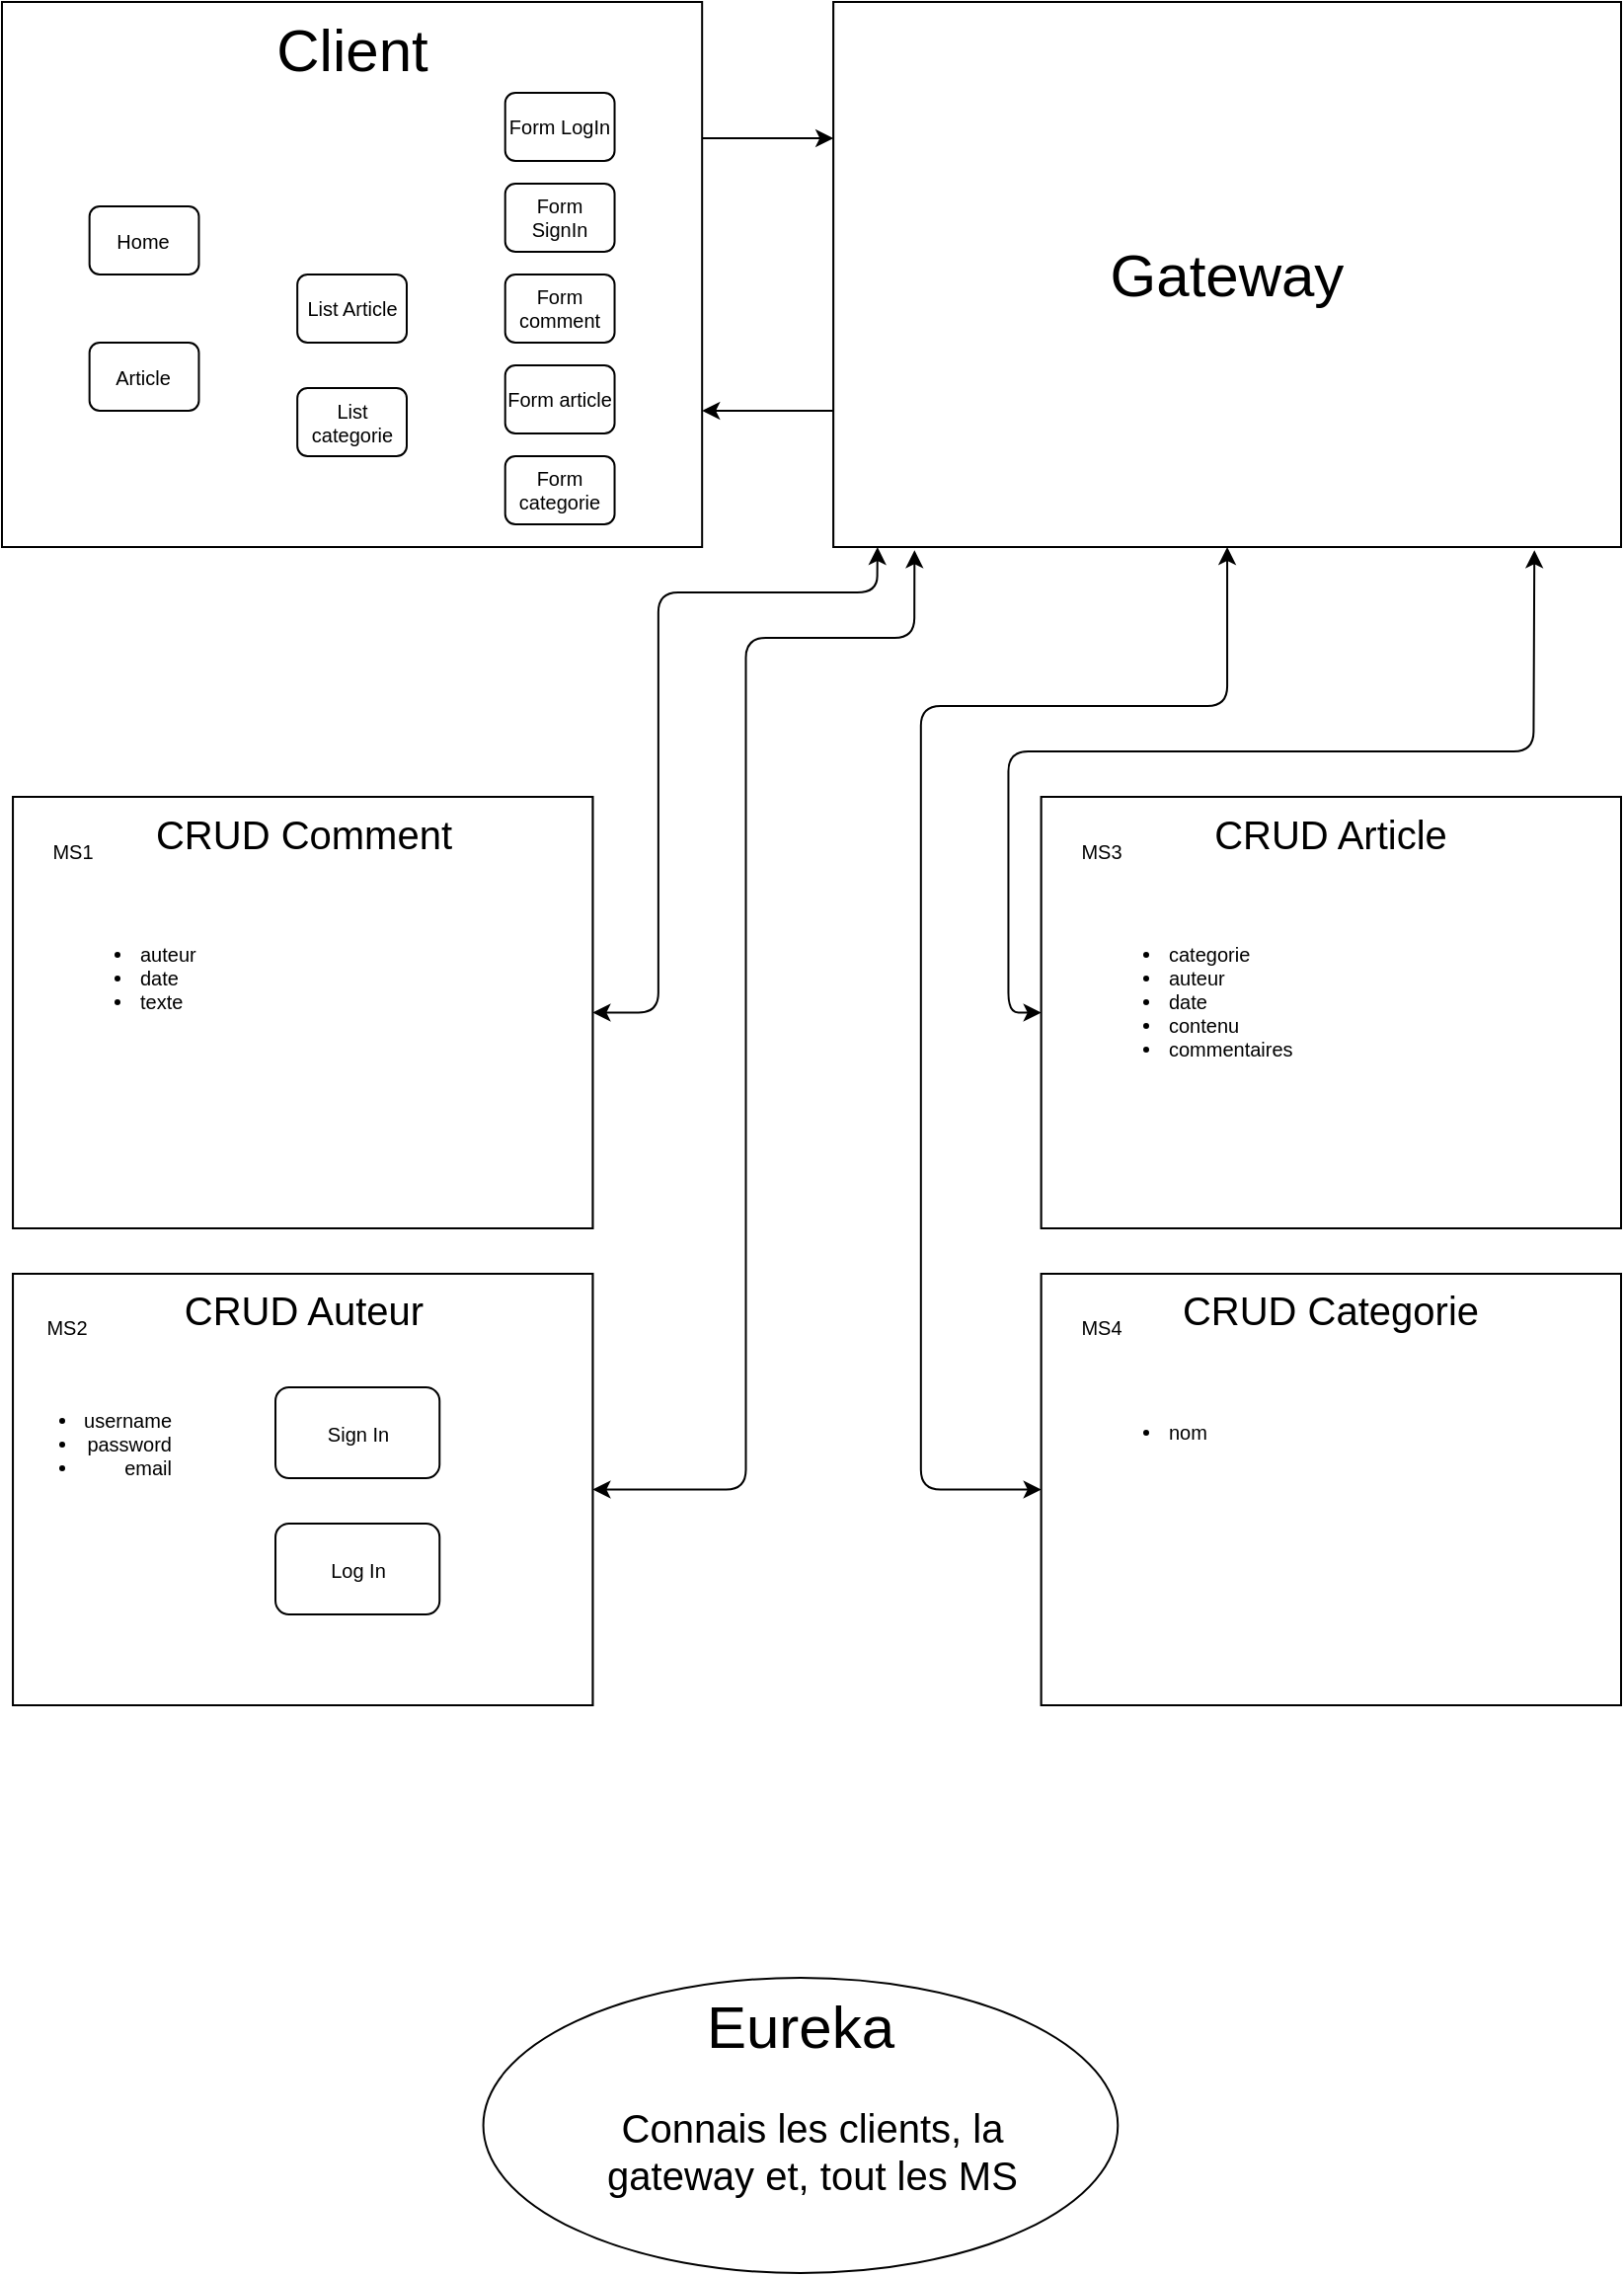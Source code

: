 <mxfile version="12.5.8" type="device"><diagram id="Ywtt9zubyfKqhnD61YJD" name="Page-1"><mxGraphModel dx="1038" dy="499" grid="1" gridSize="10" guides="1" tooltips="1" connect="1" arrows="1" fold="1" page="1" pageScale="1" pageWidth="827" pageHeight="1169" math="0" shadow="0"><root><mxCell id="0"/><mxCell id="1" parent="0"/><mxCell id="BPDgwRvZ99J0lKDmCnsb-63" value="" style="group" vertex="1" connectable="0" parent="1"><mxGeometry y="10" width="820" height="1150" as="geometry"/></mxCell><mxCell id="BPDgwRvZ99J0lKDmCnsb-19" value="" style="group;" vertex="1" connectable="0" parent="BPDgwRvZ99J0lKDmCnsb-63"><mxGeometry width="354.595" height="276.0" as="geometry"/></mxCell><mxCell id="BPDgwRvZ99J0lKDmCnsb-1" value="Client" style="rounded=0;whiteSpace=wrap;html=1;verticalAlign=top;fontSize=30;" vertex="1" parent="BPDgwRvZ99J0lKDmCnsb-19"><mxGeometry width="354.595" height="276.0" as="geometry"/></mxCell><mxCell id="BPDgwRvZ99J0lKDmCnsb-3" value="Home" style="rounded=1;whiteSpace=wrap;html=1;fontSize=10;" vertex="1" parent="BPDgwRvZ99J0lKDmCnsb-19"><mxGeometry x="44.324" y="103.5" width="55.405" height="34.5" as="geometry"/></mxCell><mxCell id="BPDgwRvZ99J0lKDmCnsb-4" value="List categorie" style="rounded=1;whiteSpace=wrap;html=1;fontSize=10;" vertex="1" parent="BPDgwRvZ99J0lKDmCnsb-19"><mxGeometry x="149.595" y="195.5" width="55.405" height="34.5" as="geometry"/></mxCell><mxCell id="BPDgwRvZ99J0lKDmCnsb-5" value="List Article" style="rounded=1;whiteSpace=wrap;html=1;fontSize=10;" vertex="1" parent="BPDgwRvZ99J0lKDmCnsb-19"><mxGeometry x="149.595" y="138.0" width="55.405" height="34.5" as="geometry"/></mxCell><mxCell id="BPDgwRvZ99J0lKDmCnsb-6" value="Article" style="rounded=1;whiteSpace=wrap;html=1;fontSize=10;" vertex="1" parent="BPDgwRvZ99J0lKDmCnsb-19"><mxGeometry x="44.324" y="172.5" width="55.405" height="34.5" as="geometry"/></mxCell><mxCell id="BPDgwRvZ99J0lKDmCnsb-7" value="Form comment" style="rounded=1;whiteSpace=wrap;html=1;fontSize=10;" vertex="1" parent="BPDgwRvZ99J0lKDmCnsb-19"><mxGeometry x="254.865" y="138.0" width="55.405" height="34.5" as="geometry"/></mxCell><mxCell id="BPDgwRvZ99J0lKDmCnsb-8" value="Form article" style="rounded=1;whiteSpace=wrap;html=1;fontSize=10;" vertex="1" parent="BPDgwRvZ99J0lKDmCnsb-19"><mxGeometry x="254.865" y="184.0" width="55.405" height="34.5" as="geometry"/></mxCell><mxCell id="BPDgwRvZ99J0lKDmCnsb-9" value="Form SignIn" style="rounded=1;whiteSpace=wrap;html=1;fontSize=10;" vertex="1" parent="BPDgwRvZ99J0lKDmCnsb-19"><mxGeometry x="254.865" y="92.0" width="55.405" height="34.5" as="geometry"/></mxCell><mxCell id="BPDgwRvZ99J0lKDmCnsb-10" value="Form LogIn" style="rounded=1;whiteSpace=wrap;html=1;fontSize=10;" vertex="1" parent="BPDgwRvZ99J0lKDmCnsb-19"><mxGeometry x="254.865" y="46.0" width="55.405" height="34.5" as="geometry"/></mxCell><mxCell id="BPDgwRvZ99J0lKDmCnsb-11" value="Form categorie" style="rounded=1;whiteSpace=wrap;html=1;fontSize=10;" vertex="1" parent="BPDgwRvZ99J0lKDmCnsb-19"><mxGeometry x="254.865" y="230.0" width="55.405" height="34.5" as="geometry"/></mxCell><mxCell id="BPDgwRvZ99J0lKDmCnsb-22" value="" style="group;fillColor=#f5f5f5;strokeColor=#666666;fontColor=#333333;" vertex="1" connectable="0" parent="BPDgwRvZ99J0lKDmCnsb-63"><mxGeometry x="421.081" width="398.919" height="276.0" as="geometry"/></mxCell><mxCell id="BPDgwRvZ99J0lKDmCnsb-20" value="&lt;font style=&quot;font-size: 30px&quot;&gt;Gateway&lt;/font&gt;" style="rounded=0;whiteSpace=wrap;html=1;fontSize=10;" vertex="1" parent="BPDgwRvZ99J0lKDmCnsb-22"><mxGeometry width="398.919" height="276.0" as="geometry"/></mxCell><mxCell id="BPDgwRvZ99J0lKDmCnsb-49" value="" style="group;fillColor=#f5f5f5;strokeColor=#666666;fontColor=#333333;" vertex="1" connectable="0" parent="BPDgwRvZ99J0lKDmCnsb-63"><mxGeometry x="526.351" y="644" width="293.649" height="218.5" as="geometry"/></mxCell><mxCell id="BPDgwRvZ99J0lKDmCnsb-44" value="" style="group" vertex="1" connectable="0" parent="BPDgwRvZ99J0lKDmCnsb-49"><mxGeometry width="293.649" height="218.5" as="geometry"/></mxCell><mxCell id="BPDgwRvZ99J0lKDmCnsb-45" value="" style="group" vertex="1" connectable="0" parent="BPDgwRvZ99J0lKDmCnsb-44"><mxGeometry width="293.649" height="218.5" as="geometry"/></mxCell><mxCell id="BPDgwRvZ99J0lKDmCnsb-46" value="CRUD Categorie" style="rounded=0;whiteSpace=wrap;html=1;fontSize=20;verticalAlign=top;" vertex="1" parent="BPDgwRvZ99J0lKDmCnsb-45"><mxGeometry width="293.649" height="218.5" as="geometry"/></mxCell><mxCell id="BPDgwRvZ99J0lKDmCnsb-47" value="&lt;font style=&quot;font-size: 10px&quot;&gt;MS4&lt;/font&gt;" style="text;html=1;strokeColor=none;fillColor=none;align=center;verticalAlign=middle;whiteSpace=wrap;rounded=0;fontSize=20;" vertex="1" parent="BPDgwRvZ99J0lKDmCnsb-45"><mxGeometry x="8.865" y="11.5" width="44.324" height="23.0" as="geometry"/></mxCell><mxCell id="BPDgwRvZ99J0lKDmCnsb-48" value="&lt;ul style=&quot;font-size: 10px&quot;&gt;&lt;li style=&quot;font-size: 10px&quot;&gt;nom&lt;/li&gt;&lt;/ul&gt;" style="text;html=1;strokeColor=none;fillColor=none;align=left;verticalAlign=top;whiteSpace=wrap;rounded=0;fontSize=10;" vertex="1" parent="BPDgwRvZ99J0lKDmCnsb-45"><mxGeometry x="22.162" y="57.5" width="249.324" height="149.5" as="geometry"/></mxCell><mxCell id="BPDgwRvZ99J0lKDmCnsb-50" value="" style="group;" vertex="1" connectable="0" parent="BPDgwRvZ99J0lKDmCnsb-63"><mxGeometry x="526.351" y="402.5" width="293.649" height="218.5" as="geometry"/></mxCell><mxCell id="BPDgwRvZ99J0lKDmCnsb-43" value="" style="group;fillColor=#f5f5f5;strokeColor=#666666;fontColor=#333333;" vertex="1" connectable="0" parent="BPDgwRvZ99J0lKDmCnsb-50"><mxGeometry width="293.649" height="218.5" as="geometry"/></mxCell><mxCell id="BPDgwRvZ99J0lKDmCnsb-39" value="" style="group" vertex="1" connectable="0" parent="BPDgwRvZ99J0lKDmCnsb-43"><mxGeometry width="293.649" height="218.5" as="geometry"/></mxCell><mxCell id="BPDgwRvZ99J0lKDmCnsb-40" value="CRUD Article" style="rounded=0;whiteSpace=wrap;html=1;fontSize=20;verticalAlign=top;" vertex="1" parent="BPDgwRvZ99J0lKDmCnsb-39"><mxGeometry width="293.649" height="218.5" as="geometry"/></mxCell><mxCell id="BPDgwRvZ99J0lKDmCnsb-41" value="&lt;font style=&quot;font-size: 10px&quot;&gt;MS3&lt;/font&gt;" style="text;html=1;strokeColor=none;fillColor=none;align=center;verticalAlign=middle;whiteSpace=wrap;rounded=0;fontSize=20;" vertex="1" parent="BPDgwRvZ99J0lKDmCnsb-39"><mxGeometry x="8.865" y="11.5" width="44.324" height="23.0" as="geometry"/></mxCell><mxCell id="BPDgwRvZ99J0lKDmCnsb-42" value="&lt;ul style=&quot;font-size: 10px&quot;&gt;&lt;li style=&quot;font-size: 10px&quot;&gt;categorie&lt;/li&gt;&lt;li style=&quot;font-size: 10px&quot;&gt;auteur&lt;/li&gt;&lt;li style=&quot;font-size: 10px&quot;&gt;date&lt;/li&gt;&lt;li style=&quot;font-size: 10px&quot;&gt;contenu&lt;/li&gt;&lt;li style=&quot;font-size: 10px&quot;&gt;commentaires&lt;/li&gt;&lt;/ul&gt;" style="text;html=1;strokeColor=none;fillColor=none;align=left;verticalAlign=top;whiteSpace=wrap;rounded=0;fontSize=10;" vertex="1" parent="BPDgwRvZ99J0lKDmCnsb-39"><mxGeometry x="22.162" y="57.5" width="249.324" height="149.5" as="geometry"/></mxCell><mxCell id="BPDgwRvZ99J0lKDmCnsb-51" value="" style="group;fillColor=#f5f5f5;strokeColor=#666666;fontColor=#333333;" vertex="1" connectable="0" parent="BPDgwRvZ99J0lKDmCnsb-63"><mxGeometry x="5.541" y="644" width="293.649" height="218.5" as="geometry"/></mxCell><mxCell id="BPDgwRvZ99J0lKDmCnsb-31" value="" style="group" vertex="1" connectable="0" parent="BPDgwRvZ99J0lKDmCnsb-51"><mxGeometry width="293.649" height="218.5" as="geometry"/></mxCell><mxCell id="BPDgwRvZ99J0lKDmCnsb-26" value="CRUD Auteur" style="rounded=0;whiteSpace=wrap;html=1;fontSize=20;verticalAlign=top;" vertex="1" parent="BPDgwRvZ99J0lKDmCnsb-31"><mxGeometry width="293.649" height="218.5" as="geometry"/></mxCell><mxCell id="BPDgwRvZ99J0lKDmCnsb-27" value="&lt;font style=&quot;font-size: 10px&quot;&gt;MS2&lt;/font&gt;" style="text;html=1;strokeColor=none;fillColor=none;align=center;verticalAlign=middle;whiteSpace=wrap;rounded=0;fontSize=20;" vertex="1" parent="BPDgwRvZ99J0lKDmCnsb-31"><mxGeometry x="5.541" y="11.5" width="44.324" height="23.0" as="geometry"/></mxCell><mxCell id="BPDgwRvZ99J0lKDmCnsb-28" value="&lt;ul style=&quot;font-size: 10px;&quot;&gt;&lt;li style=&quot;font-size: 10px;&quot;&gt;username&lt;/li&gt;&lt;li style=&quot;font-size: 10px;&quot;&gt;password&lt;/li&gt;&lt;li style=&quot;font-size: 10px;&quot;&gt;email&lt;/li&gt;&lt;/ul&gt;" style="text;html=1;strokeColor=none;fillColor=none;align=right;verticalAlign=middle;whiteSpace=wrap;rounded=0;fontSize=10;" vertex="1" parent="BPDgwRvZ99J0lKDmCnsb-31"><mxGeometry x="27.703" y="57.5" width="55.405" height="57.5" as="geometry"/></mxCell><mxCell id="BPDgwRvZ99J0lKDmCnsb-29" value="Sign In" style="rounded=1;whiteSpace=wrap;html=1;fontSize=10;align=center;" vertex="1" parent="BPDgwRvZ99J0lKDmCnsb-31"><mxGeometry x="132.973" y="57.5" width="83.108" height="46.0" as="geometry"/></mxCell><mxCell id="BPDgwRvZ99J0lKDmCnsb-30" value="Log In" style="rounded=1;whiteSpace=wrap;html=1;fontSize=10;align=center;" vertex="1" parent="BPDgwRvZ99J0lKDmCnsb-31"><mxGeometry x="132.973" y="126.5" width="83.108" height="46.0" as="geometry"/></mxCell><mxCell id="BPDgwRvZ99J0lKDmCnsb-52" value="" style="group;fillColor=#f5f5f5;strokeColor=#666666;fontColor=#333333;" vertex="1" connectable="0" parent="BPDgwRvZ99J0lKDmCnsb-63"><mxGeometry x="5.541" y="402.5" width="293.649" height="218.5" as="geometry"/></mxCell><mxCell id="BPDgwRvZ99J0lKDmCnsb-38" value="" style="group" vertex="1" connectable="0" parent="BPDgwRvZ99J0lKDmCnsb-52"><mxGeometry width="293.649" height="218.5" as="geometry"/></mxCell><mxCell id="BPDgwRvZ99J0lKDmCnsb-33" value="CRUD Comment" style="rounded=0;whiteSpace=wrap;html=1;fontSize=20;verticalAlign=top;" vertex="1" parent="BPDgwRvZ99J0lKDmCnsb-38"><mxGeometry width="293.649" height="218.5" as="geometry"/></mxCell><mxCell id="BPDgwRvZ99J0lKDmCnsb-34" value="&lt;font style=&quot;font-size: 10px&quot;&gt;MS1&lt;/font&gt;" style="text;html=1;strokeColor=none;fillColor=none;align=center;verticalAlign=middle;whiteSpace=wrap;rounded=0;fontSize=20;" vertex="1" parent="BPDgwRvZ99J0lKDmCnsb-38"><mxGeometry x="8.865" y="11.5" width="44.324" height="23.0" as="geometry"/></mxCell><mxCell id="BPDgwRvZ99J0lKDmCnsb-35" value="&lt;ul style=&quot;font-size: 10px&quot;&gt;&lt;li style=&quot;font-size: 10px&quot;&gt;auteur&lt;/li&gt;&lt;li style=&quot;font-size: 10px&quot;&gt;date&lt;/li&gt;&lt;li style=&quot;font-size: 10px&quot;&gt;texte&lt;/li&gt;&lt;/ul&gt;" style="text;html=1;strokeColor=none;fillColor=none;align=left;verticalAlign=top;whiteSpace=wrap;rounded=0;fontSize=10;" vertex="1" parent="BPDgwRvZ99J0lKDmCnsb-38"><mxGeometry x="22.162" y="57.5" width="249.324" height="149.5" as="geometry"/></mxCell><mxCell id="BPDgwRvZ99J0lKDmCnsb-54" value="" style="endArrow=classic;html=1;fontSize=10;exitX=1;exitY=0.25;exitDx=0;exitDy=0;entryX=0;entryY=0.25;entryDx=0;entryDy=0;" edge="1" parent="BPDgwRvZ99J0lKDmCnsb-63" source="BPDgwRvZ99J0lKDmCnsb-1" target="BPDgwRvZ99J0lKDmCnsb-20"><mxGeometry width="50" height="50" relative="1" as="geometry"><mxPoint x="354.595" y="356.5" as="sourcePoint"/><mxPoint x="387.838" y="172.5" as="targetPoint"/></mxGeometry></mxCell><mxCell id="BPDgwRvZ99J0lKDmCnsb-55" value="" style="endArrow=classic;html=1;fontSize=10;entryX=1;entryY=0.75;entryDx=0;entryDy=0;exitX=0;exitY=0.75;exitDx=0;exitDy=0;" edge="1" parent="BPDgwRvZ99J0lKDmCnsb-63" source="BPDgwRvZ99J0lKDmCnsb-20" target="BPDgwRvZ99J0lKDmCnsb-1"><mxGeometry width="50" height="50" relative="1" as="geometry"><mxPoint x="365.676" y="414.0" as="sourcePoint"/><mxPoint x="421.081" y="356.5" as="targetPoint"/></mxGeometry></mxCell><mxCell id="BPDgwRvZ99J0lKDmCnsb-56" value="" style="endArrow=classic;startArrow=classic;html=1;fontSize=10;entryX=0.056;entryY=1;entryDx=0;entryDy=0;entryPerimeter=0;exitX=1;exitY=0.5;exitDx=0;exitDy=0;" edge="1" parent="BPDgwRvZ99J0lKDmCnsb-63" source="BPDgwRvZ99J0lKDmCnsb-33" target="BPDgwRvZ99J0lKDmCnsb-20"><mxGeometry width="50" height="50" relative="1" as="geometry"><mxPoint x="354.595" y="425.5" as="sourcePoint"/><mxPoint x="410.0" y="368.0" as="targetPoint"/><Array as="points"><mxPoint x="332.432" y="511.75"/><mxPoint x="332.432" y="299"/><mxPoint x="443.243" y="299"/></Array></mxGeometry></mxCell><mxCell id="BPDgwRvZ99J0lKDmCnsb-57" value="" style="endArrow=classic;startArrow=classic;html=1;fontSize=10;entryX=0.89;entryY=1.006;entryDx=0;entryDy=0;entryPerimeter=0;exitX=0;exitY=0.5;exitDx=0;exitDy=0;" edge="1" parent="BPDgwRvZ99J0lKDmCnsb-63" source="BPDgwRvZ99J0lKDmCnsb-40" target="BPDgwRvZ99J0lKDmCnsb-20"><mxGeometry width="50" height="50" relative="1" as="geometry"><mxPoint x="310.27" y="523.25" as="sourcePoint"/><mxPoint x="454.502" y="287.5" as="targetPoint"/><Array as="points"><mxPoint x="509.73" y="511.75"/><mxPoint x="509.73" y="379.5"/><mxPoint x="775.676" y="379.5"/></Array></mxGeometry></mxCell><mxCell id="BPDgwRvZ99J0lKDmCnsb-58" value="" style="endArrow=classic;startArrow=classic;html=1;fontSize=10;entryX=0.103;entryY=1.006;entryDx=0;entryDy=0;entryPerimeter=0;exitX=1;exitY=0.5;exitDx=0;exitDy=0;" edge="1" parent="BPDgwRvZ99J0lKDmCnsb-63" source="BPDgwRvZ99J0lKDmCnsb-26" target="BPDgwRvZ99J0lKDmCnsb-20"><mxGeometry width="50" height="50" relative="1" as="geometry"><mxPoint x="387.838" y="494.5" as="sourcePoint"/><mxPoint x="443.243" y="437.0" as="targetPoint"/><Array as="points"><mxPoint x="376.757" y="753.25"/><mxPoint x="376.757" y="322"/><mxPoint x="462.081" y="322"/></Array></mxGeometry></mxCell><mxCell id="BPDgwRvZ99J0lKDmCnsb-59" value="" style="endArrow=classic;startArrow=classic;html=1;fontSize=10;entryX=0;entryY=0.5;entryDx=0;entryDy=0;exitX=0.5;exitY=1;exitDx=0;exitDy=0;" edge="1" parent="BPDgwRvZ99J0lKDmCnsb-63" source="BPDgwRvZ99J0lKDmCnsb-20" target="BPDgwRvZ99J0lKDmCnsb-46"><mxGeometry width="50" height="50" relative="1" as="geometry"><mxPoint x="465.405" y="357.88" as="sourcePoint"/><mxPoint x="476.486" y="701.5" as="targetPoint"/><Array as="points"><mxPoint x="620.541" y="356.5"/><mxPoint x="465.405" y="356.5"/><mxPoint x="465.405" y="753.25"/></Array></mxGeometry></mxCell><mxCell id="BPDgwRvZ99J0lKDmCnsb-61" value="Eureka" style="ellipse;whiteSpace=wrap;html=1;fontSize=30;align=center;verticalAlign=top;" vertex="1" parent="BPDgwRvZ99J0lKDmCnsb-63"><mxGeometry x="243.784" y="1000.5" width="321.351" height="149.5" as="geometry"/></mxCell><mxCell id="BPDgwRvZ99J0lKDmCnsb-62" value="Connais les clients, la gateway et, tout les MS" style="text;html=1;strokeColor=none;fillColor=none;align=center;verticalAlign=middle;whiteSpace=wrap;rounded=0;fontSize=20;" vertex="1" parent="BPDgwRvZ99J0lKDmCnsb-63"><mxGeometry x="293.649" y="1058.0" width="232.703" height="60.375" as="geometry"/></mxCell></root></mxGraphModel></diagram></mxfile>